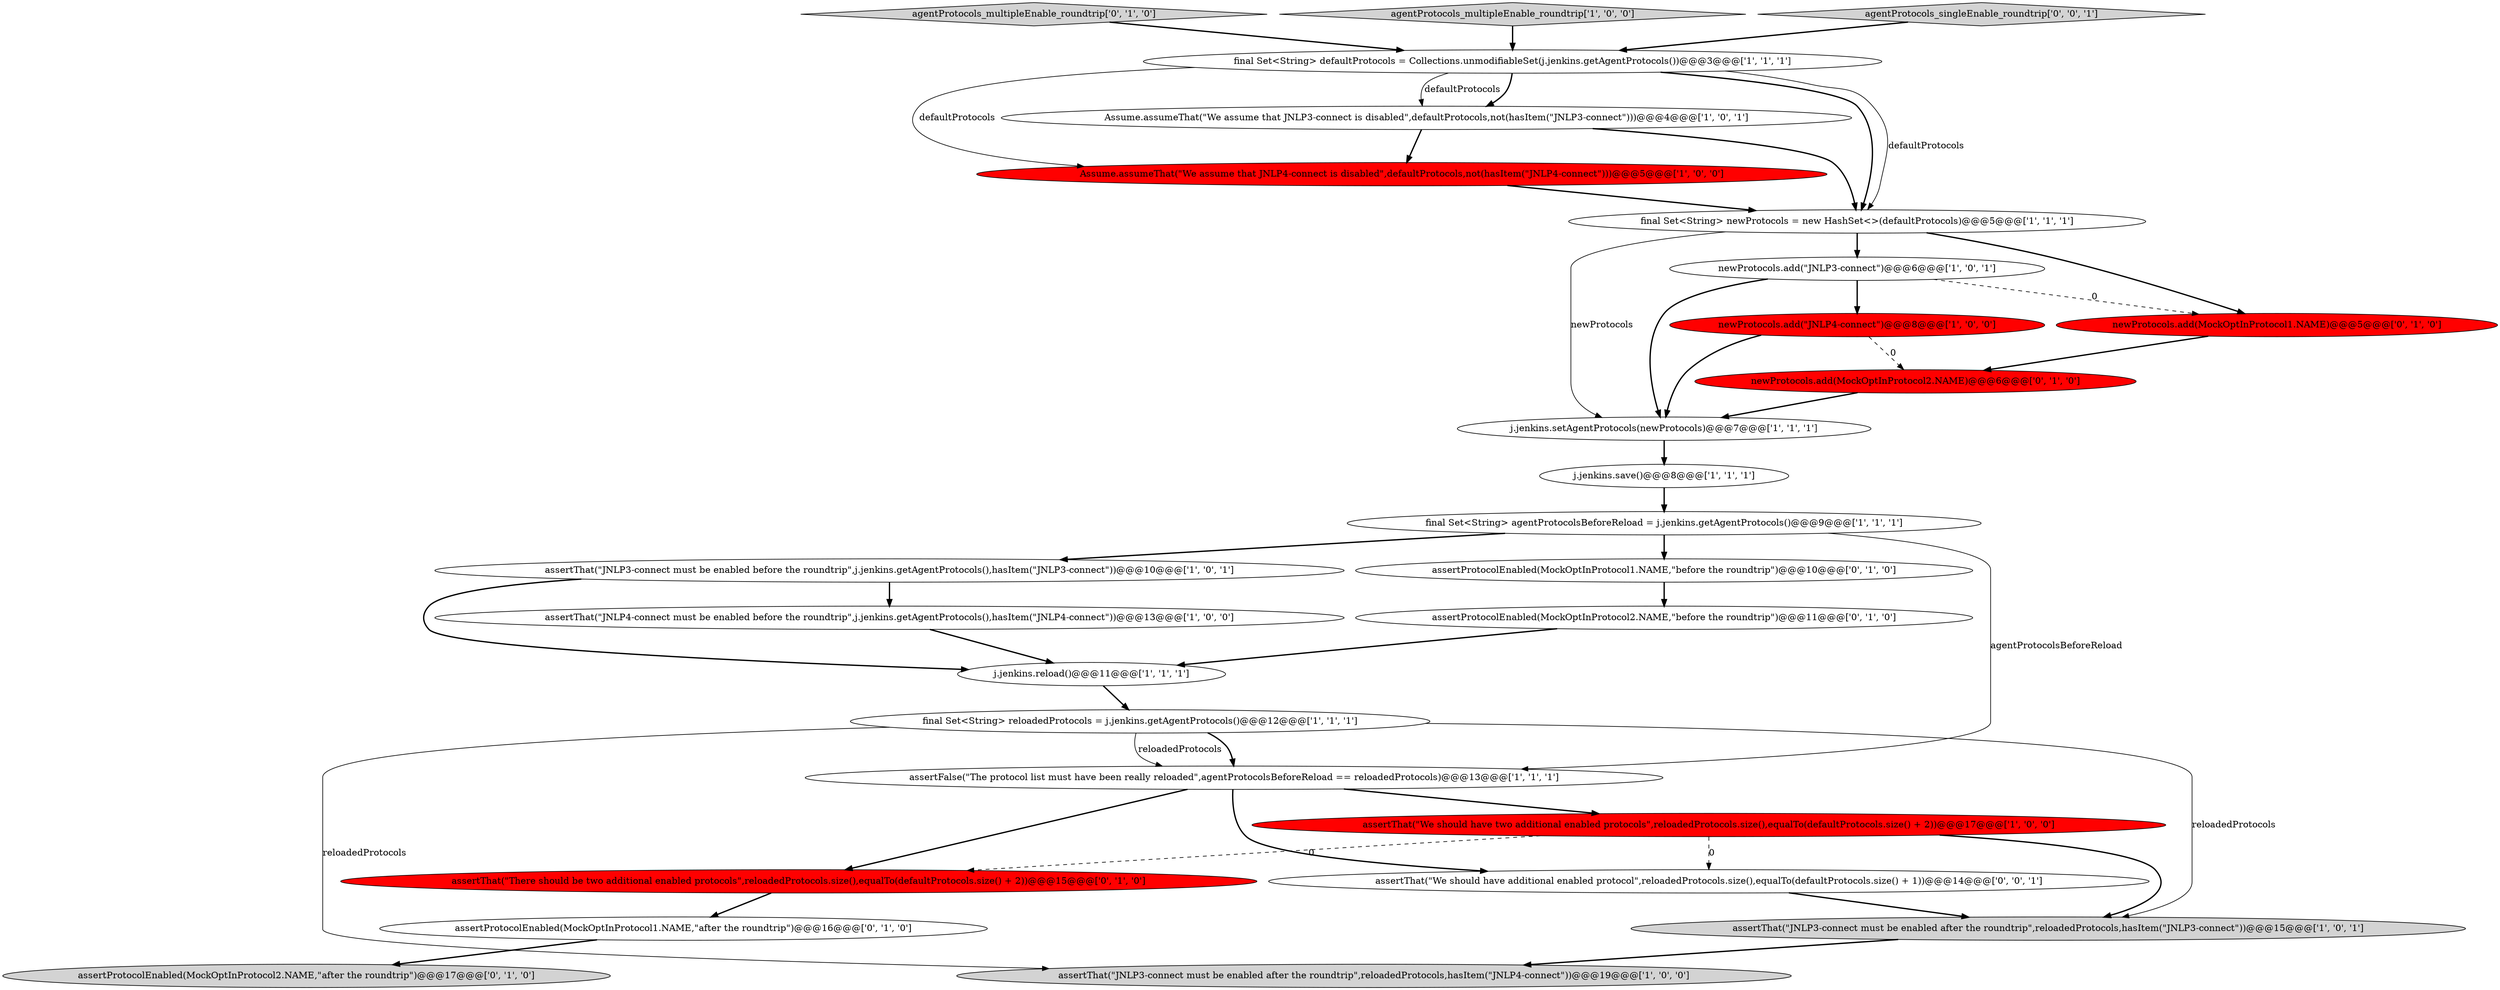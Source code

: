 digraph {
1 [style = filled, label = "Assume.assumeThat(\"We assume that JNLP4-connect is disabled\",defaultProtocols,not(hasItem(\"JNLP4-connect\")))@@@5@@@['1', '0', '0']", fillcolor = red, shape = ellipse image = "AAA1AAABBB1BBB"];
24 [style = filled, label = "newProtocols.add(MockOptInProtocol2.NAME)@@@6@@@['0', '1', '0']", fillcolor = red, shape = ellipse image = "AAA1AAABBB2BBB"];
8 [style = filled, label = "Assume.assumeThat(\"We assume that JNLP3-connect is disabled\",defaultProtocols,not(hasItem(\"JNLP3-connect\")))@@@4@@@['1', '0', '1']", fillcolor = white, shape = ellipse image = "AAA0AAABBB1BBB"];
15 [style = filled, label = "assertThat(\"JNLP3-connect must be enabled before the roundtrip\",j.jenkins.getAgentProtocols(),hasItem(\"JNLP3-connect\"))@@@10@@@['1', '0', '1']", fillcolor = white, shape = ellipse image = "AAA0AAABBB1BBB"];
23 [style = filled, label = "assertProtocolEnabled(MockOptInProtocol1.NAME,\"after the roundtrip\")@@@16@@@['0', '1', '0']", fillcolor = white, shape = ellipse image = "AAA0AAABBB2BBB"];
14 [style = filled, label = "final Set<String> agentProtocolsBeforeReload = j.jenkins.getAgentProtocols()@@@9@@@['1', '1', '1']", fillcolor = white, shape = ellipse image = "AAA0AAABBB1BBB"];
21 [style = filled, label = "assertProtocolEnabled(MockOptInProtocol2.NAME,\"before the roundtrip\")@@@11@@@['0', '1', '0']", fillcolor = white, shape = ellipse image = "AAA0AAABBB2BBB"];
18 [style = filled, label = "newProtocols.add(MockOptInProtocol1.NAME)@@@5@@@['0', '1', '0']", fillcolor = red, shape = ellipse image = "AAA1AAABBB2BBB"];
16 [style = filled, label = "assertFalse(\"The protocol list must have been really reloaded\",agentProtocolsBeforeReload == reloadedProtocols)@@@13@@@['1', '1', '1']", fillcolor = white, shape = ellipse image = "AAA0AAABBB1BBB"];
2 [style = filled, label = "assertThat(\"We should have two additional enabled protocols\",reloadedProtocols.size(),equalTo(defaultProtocols.size() + 2))@@@17@@@['1', '0', '0']", fillcolor = red, shape = ellipse image = "AAA1AAABBB1BBB"];
26 [style = filled, label = "assertThat(\"We should have additional enabled protocol\",reloadedProtocols.size(),equalTo(defaultProtocols.size() + 1))@@@14@@@['0', '0', '1']", fillcolor = white, shape = ellipse image = "AAA0AAABBB3BBB"];
20 [style = filled, label = "agentProtocols_multipleEnable_roundtrip['0', '1', '0']", fillcolor = lightgray, shape = diamond image = "AAA0AAABBB2BBB"];
7 [style = filled, label = "j.jenkins.setAgentProtocols(newProtocols)@@@7@@@['1', '1', '1']", fillcolor = white, shape = ellipse image = "AAA0AAABBB1BBB"];
11 [style = filled, label = "j.jenkins.save()@@@8@@@['1', '1', '1']", fillcolor = white, shape = ellipse image = "AAA0AAABBB1BBB"];
17 [style = filled, label = "assertThat(\"JNLP3-connect must be enabled after the roundtrip\",reloadedProtocols,hasItem(\"JNLP3-connect\"))@@@15@@@['1', '0', '1']", fillcolor = lightgray, shape = ellipse image = "AAA0AAABBB1BBB"];
10 [style = filled, label = "final Set<String> newProtocols = new HashSet<>(defaultProtocols)@@@5@@@['1', '1', '1']", fillcolor = white, shape = ellipse image = "AAA0AAABBB1BBB"];
22 [style = filled, label = "assertThat(\"There should be two additional enabled protocols\",reloadedProtocols.size(),equalTo(defaultProtocols.size() + 2))@@@15@@@['0', '1', '0']", fillcolor = red, shape = ellipse image = "AAA1AAABBB2BBB"];
9 [style = filled, label = "final Set<String> defaultProtocols = Collections.unmodifiableSet(j.jenkins.getAgentProtocols())@@@3@@@['1', '1', '1']", fillcolor = white, shape = ellipse image = "AAA0AAABBB1BBB"];
0 [style = filled, label = "j.jenkins.reload()@@@11@@@['1', '1', '1']", fillcolor = white, shape = ellipse image = "AAA0AAABBB1BBB"];
12 [style = filled, label = "agentProtocols_multipleEnable_roundtrip['1', '0', '0']", fillcolor = lightgray, shape = diamond image = "AAA0AAABBB1BBB"];
3 [style = filled, label = "final Set<String> reloadedProtocols = j.jenkins.getAgentProtocols()@@@12@@@['1', '1', '1']", fillcolor = white, shape = ellipse image = "AAA0AAABBB1BBB"];
25 [style = filled, label = "assertProtocolEnabled(MockOptInProtocol1.NAME,\"before the roundtrip\")@@@10@@@['0', '1', '0']", fillcolor = white, shape = ellipse image = "AAA0AAABBB2BBB"];
4 [style = filled, label = "newProtocols.add(\"JNLP4-connect\")@@@8@@@['1', '0', '0']", fillcolor = red, shape = ellipse image = "AAA1AAABBB1BBB"];
6 [style = filled, label = "assertThat(\"JNLP3-connect must be enabled after the roundtrip\",reloadedProtocols,hasItem(\"JNLP4-connect\"))@@@19@@@['1', '0', '0']", fillcolor = lightgray, shape = ellipse image = "AAA0AAABBB1BBB"];
13 [style = filled, label = "assertThat(\"JNLP4-connect must be enabled before the roundtrip\",j.jenkins.getAgentProtocols(),hasItem(\"JNLP4-connect\"))@@@13@@@['1', '0', '0']", fillcolor = white, shape = ellipse image = "AAA0AAABBB1BBB"];
5 [style = filled, label = "newProtocols.add(\"JNLP3-connect\")@@@6@@@['1', '0', '1']", fillcolor = white, shape = ellipse image = "AAA0AAABBB1BBB"];
27 [style = filled, label = "agentProtocols_singleEnable_roundtrip['0', '0', '1']", fillcolor = lightgray, shape = diamond image = "AAA0AAABBB3BBB"];
19 [style = filled, label = "assertProtocolEnabled(MockOptInProtocol2.NAME,\"after the roundtrip\")@@@17@@@['0', '1', '0']", fillcolor = lightgray, shape = ellipse image = "AAA0AAABBB2BBB"];
2->17 [style = bold, label=""];
0->3 [style = bold, label=""];
10->18 [style = bold, label=""];
8->10 [style = bold, label=""];
15->13 [style = bold, label=""];
7->11 [style = bold, label=""];
18->24 [style = bold, label=""];
14->25 [style = bold, label=""];
21->0 [style = bold, label=""];
26->17 [style = bold, label=""];
14->16 [style = solid, label="agentProtocolsBeforeReload"];
11->14 [style = bold, label=""];
17->6 [style = bold, label=""];
20->9 [style = bold, label=""];
27->9 [style = bold, label=""];
16->26 [style = bold, label=""];
9->10 [style = bold, label=""];
3->16 [style = bold, label=""];
16->2 [style = bold, label=""];
16->22 [style = bold, label=""];
3->6 [style = solid, label="reloadedProtocols"];
9->8 [style = bold, label=""];
12->9 [style = bold, label=""];
10->7 [style = solid, label="newProtocols"];
22->23 [style = bold, label=""];
5->18 [style = dashed, label="0"];
4->7 [style = bold, label=""];
8->1 [style = bold, label=""];
9->1 [style = solid, label="defaultProtocols"];
9->10 [style = solid, label="defaultProtocols"];
10->5 [style = bold, label=""];
23->19 [style = bold, label=""];
15->0 [style = bold, label=""];
5->4 [style = bold, label=""];
3->17 [style = solid, label="reloadedProtocols"];
5->7 [style = bold, label=""];
3->16 [style = solid, label="reloadedProtocols"];
14->15 [style = bold, label=""];
9->8 [style = solid, label="defaultProtocols"];
4->24 [style = dashed, label="0"];
2->26 [style = dashed, label="0"];
24->7 [style = bold, label=""];
1->10 [style = bold, label=""];
2->22 [style = dashed, label="0"];
25->21 [style = bold, label=""];
13->0 [style = bold, label=""];
}
